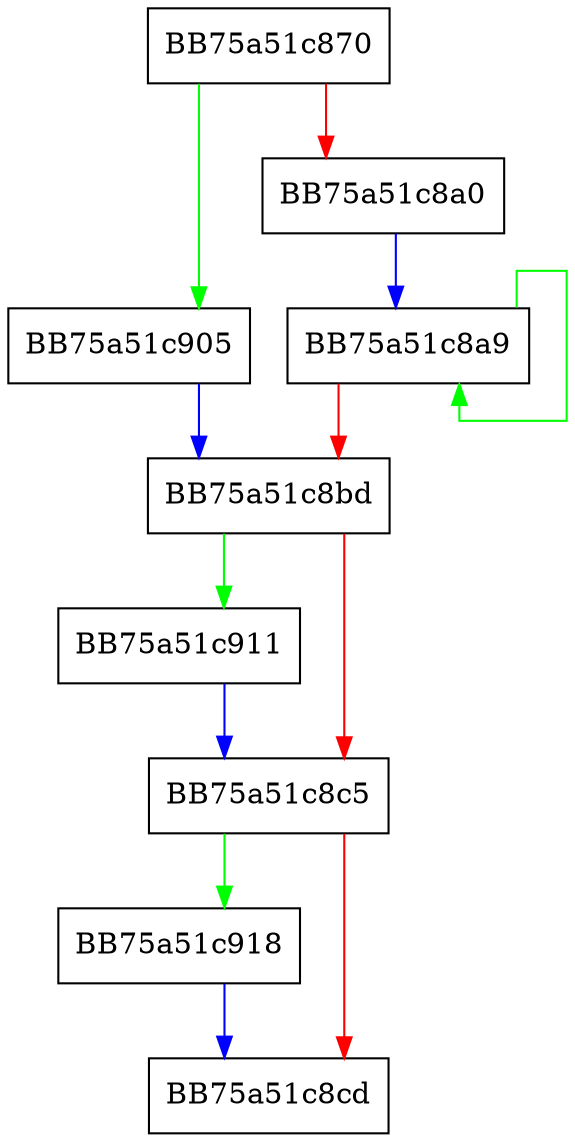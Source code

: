digraph RpfAPI_wrapper_memcpy_s {
  node [shape="box"];
  graph [splines=ortho];
  BB75a51c870 -> BB75a51c905 [color="green"];
  BB75a51c870 -> BB75a51c8a0 [color="red"];
  BB75a51c8a0 -> BB75a51c8a9 [color="blue"];
  BB75a51c8a9 -> BB75a51c8a9 [color="green"];
  BB75a51c8a9 -> BB75a51c8bd [color="red"];
  BB75a51c8bd -> BB75a51c911 [color="green"];
  BB75a51c8bd -> BB75a51c8c5 [color="red"];
  BB75a51c8c5 -> BB75a51c918 [color="green"];
  BB75a51c8c5 -> BB75a51c8cd [color="red"];
  BB75a51c905 -> BB75a51c8bd [color="blue"];
  BB75a51c911 -> BB75a51c8c5 [color="blue"];
  BB75a51c918 -> BB75a51c8cd [color="blue"];
}